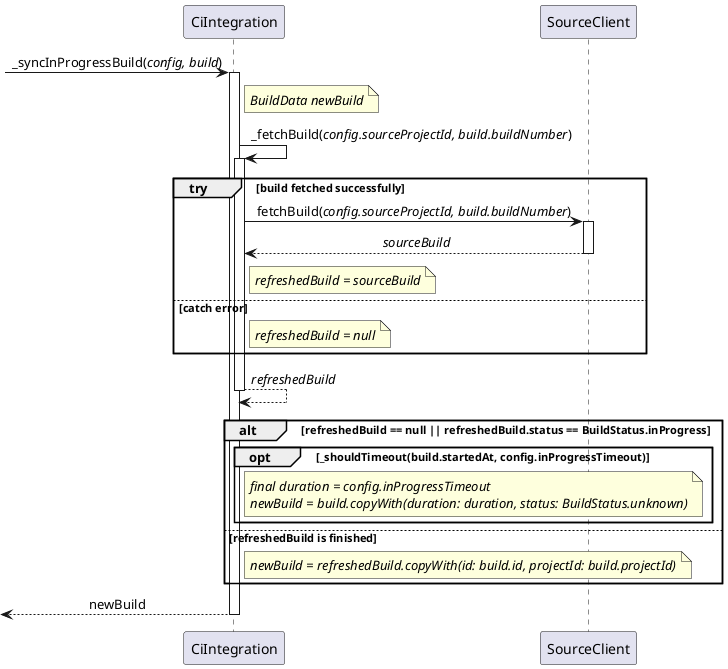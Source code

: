 @startuml resync_single_build_sequence_diagram
'https://plantuml.com/sequence-diagram

skinparam SequenceMessageAlignment center

participant CiIntegration
participant SourceClient

?-> CiIntegration ++ : _syncInProgressBuild(//config, build//)
note right of CiIntegration: //BuildData newBuild//
||8||
CiIntegration -> CiIntegration ++ : _fetchBuild(//config.sourceProjectId, build.buildNumber//)
group try [build fetched successfully]
    CiIntegration -> SourceClient ++ : fetchBuild(//config.sourceProjectId, build.buildNumber//)
    return //sourceBuild//
    note right of CiIntegration: //refreshedBuild = sourceBuild//
else catch error
    note right of CiIntegration: //refreshedBuild = null//
end
return //refreshedBuild//
||8||
alt refreshedBuild == null || refreshedBuild.status == BuildStatus.inProgress
    opt _shouldTimeout(build.startedAt, config.inProgressTimeout)
        note right of CiIntegration
            //final duration = config.inProgressTimeout//
            //newBuild = build.copyWith(duration: duration, status: BuildStatus.unknown)//
        end note
    end
else refreshedBuild is finished
    note right of CiIntegration: //newBuild = refreshedBuild.copyWith(id: build.id, projectId: build.projectId)//
end
return newBuild

@enduml
